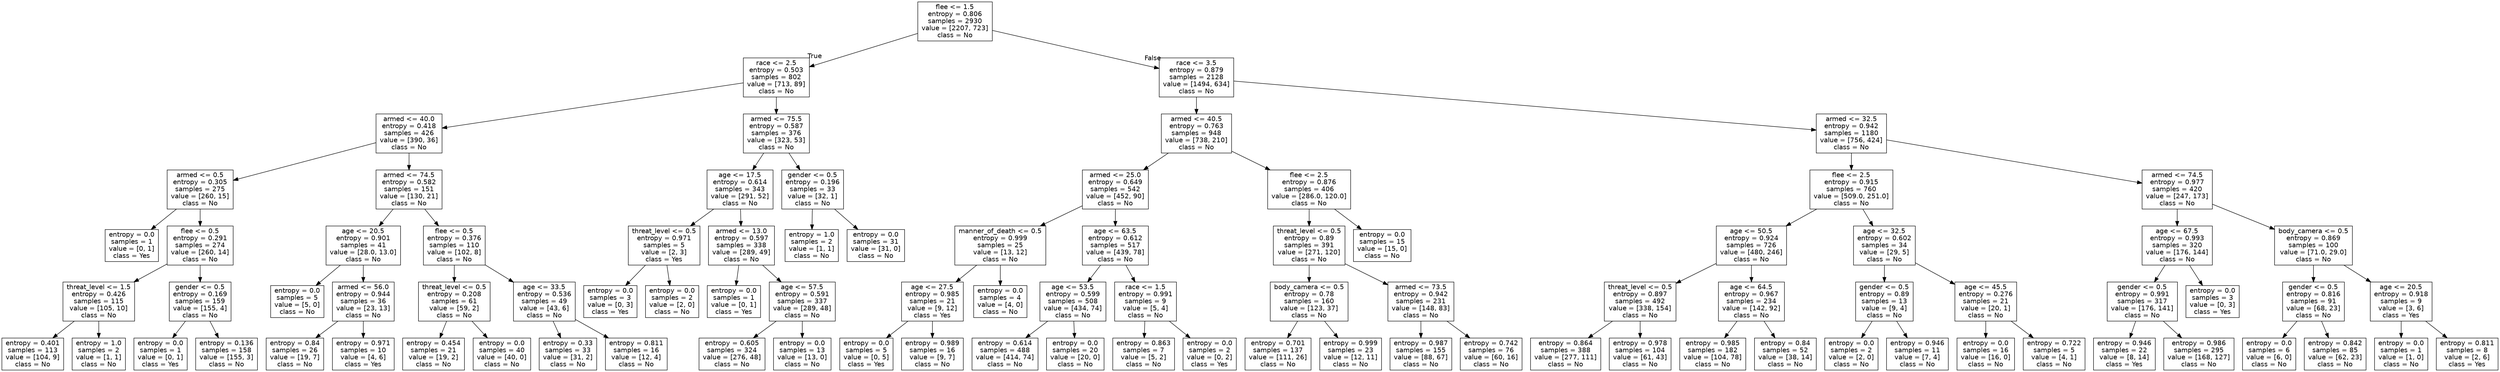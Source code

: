 digraph Tree {
node [shape=box, fontname="helvetica"] ;
edge [fontname="helvetica"] ;
0 [label="flee <= 1.5\nentropy = 0.806\nsamples = 2930\nvalue = [2207, 723]\nclass = No"] ;
1 [label="race <= 2.5\nentropy = 0.503\nsamples = 802\nvalue = [713, 89]\nclass = No"] ;
0 -> 1 [labeldistance=2.5, labelangle=45, headlabel="True"] ;
2 [label="armed <= 40.0\nentropy = 0.418\nsamples = 426\nvalue = [390, 36]\nclass = No"] ;
1 -> 2 ;
3 [label="armed <= 0.5\nentropy = 0.305\nsamples = 275\nvalue = [260, 15]\nclass = No"] ;
2 -> 3 ;
4 [label="entropy = 0.0\nsamples = 1\nvalue = [0, 1]\nclass = Yes"] ;
3 -> 4 ;
5 [label="flee <= 0.5\nentropy = 0.291\nsamples = 274\nvalue = [260, 14]\nclass = No"] ;
3 -> 5 ;
6 [label="threat_level <= 1.5\nentropy = 0.426\nsamples = 115\nvalue = [105, 10]\nclass = No"] ;
5 -> 6 ;
7 [label="entropy = 0.401\nsamples = 113\nvalue = [104, 9]\nclass = No"] ;
6 -> 7 ;
8 [label="entropy = 1.0\nsamples = 2\nvalue = [1, 1]\nclass = No"] ;
6 -> 8 ;
9 [label="gender <= 0.5\nentropy = 0.169\nsamples = 159\nvalue = [155, 4]\nclass = No"] ;
5 -> 9 ;
10 [label="entropy = 0.0\nsamples = 1\nvalue = [0, 1]\nclass = Yes"] ;
9 -> 10 ;
11 [label="entropy = 0.136\nsamples = 158\nvalue = [155, 3]\nclass = No"] ;
9 -> 11 ;
12 [label="armed <= 74.5\nentropy = 0.582\nsamples = 151\nvalue = [130, 21]\nclass = No"] ;
2 -> 12 ;
13 [label="age <= 20.5\nentropy = 0.901\nsamples = 41\nvalue = [28.0, 13.0]\nclass = No"] ;
12 -> 13 ;
14 [label="entropy = 0.0\nsamples = 5\nvalue = [5, 0]\nclass = No"] ;
13 -> 14 ;
15 [label="armed <= 56.0\nentropy = 0.944\nsamples = 36\nvalue = [23, 13]\nclass = No"] ;
13 -> 15 ;
16 [label="entropy = 0.84\nsamples = 26\nvalue = [19, 7]\nclass = No"] ;
15 -> 16 ;
17 [label="entropy = 0.971\nsamples = 10\nvalue = [4, 6]\nclass = Yes"] ;
15 -> 17 ;
18 [label="flee <= 0.5\nentropy = 0.376\nsamples = 110\nvalue = [102, 8]\nclass = No"] ;
12 -> 18 ;
19 [label="threat_level <= 0.5\nentropy = 0.208\nsamples = 61\nvalue = [59, 2]\nclass = No"] ;
18 -> 19 ;
20 [label="entropy = 0.454\nsamples = 21\nvalue = [19, 2]\nclass = No"] ;
19 -> 20 ;
21 [label="entropy = 0.0\nsamples = 40\nvalue = [40, 0]\nclass = No"] ;
19 -> 21 ;
22 [label="age <= 33.5\nentropy = 0.536\nsamples = 49\nvalue = [43, 6]\nclass = No"] ;
18 -> 22 ;
23 [label="entropy = 0.33\nsamples = 33\nvalue = [31, 2]\nclass = No"] ;
22 -> 23 ;
24 [label="entropy = 0.811\nsamples = 16\nvalue = [12, 4]\nclass = No"] ;
22 -> 24 ;
25 [label="armed <= 75.5\nentropy = 0.587\nsamples = 376\nvalue = [323, 53]\nclass = No"] ;
1 -> 25 ;
26 [label="age <= 17.5\nentropy = 0.614\nsamples = 343\nvalue = [291, 52]\nclass = No"] ;
25 -> 26 ;
27 [label="threat_level <= 0.5\nentropy = 0.971\nsamples = 5\nvalue = [2, 3]\nclass = Yes"] ;
26 -> 27 ;
28 [label="entropy = 0.0\nsamples = 3\nvalue = [0, 3]\nclass = Yes"] ;
27 -> 28 ;
29 [label="entropy = 0.0\nsamples = 2\nvalue = [2, 0]\nclass = No"] ;
27 -> 29 ;
30 [label="armed <= 13.0\nentropy = 0.597\nsamples = 338\nvalue = [289, 49]\nclass = No"] ;
26 -> 30 ;
31 [label="entropy = 0.0\nsamples = 1\nvalue = [0, 1]\nclass = Yes"] ;
30 -> 31 ;
32 [label="age <= 57.5\nentropy = 0.591\nsamples = 337\nvalue = [289, 48]\nclass = No"] ;
30 -> 32 ;
33 [label="entropy = 0.605\nsamples = 324\nvalue = [276, 48]\nclass = No"] ;
32 -> 33 ;
34 [label="entropy = 0.0\nsamples = 13\nvalue = [13, 0]\nclass = No"] ;
32 -> 34 ;
35 [label="gender <= 0.5\nentropy = 0.196\nsamples = 33\nvalue = [32, 1]\nclass = No"] ;
25 -> 35 ;
36 [label="entropy = 1.0\nsamples = 2\nvalue = [1, 1]\nclass = No"] ;
35 -> 36 ;
37 [label="entropy = 0.0\nsamples = 31\nvalue = [31, 0]\nclass = No"] ;
35 -> 37 ;
38 [label="race <= 3.5\nentropy = 0.879\nsamples = 2128\nvalue = [1494, 634]\nclass = No"] ;
0 -> 38 [labeldistance=2.5, labelangle=-45, headlabel="False"] ;
39 [label="armed <= 40.5\nentropy = 0.763\nsamples = 948\nvalue = [738, 210]\nclass = No"] ;
38 -> 39 ;
40 [label="armed <= 25.0\nentropy = 0.649\nsamples = 542\nvalue = [452, 90]\nclass = No"] ;
39 -> 40 ;
41 [label="manner_of_death <= 0.5\nentropy = 0.999\nsamples = 25\nvalue = [13, 12]\nclass = No"] ;
40 -> 41 ;
42 [label="age <= 27.5\nentropy = 0.985\nsamples = 21\nvalue = [9, 12]\nclass = Yes"] ;
41 -> 42 ;
43 [label="entropy = 0.0\nsamples = 5\nvalue = [0, 5]\nclass = Yes"] ;
42 -> 43 ;
44 [label="entropy = 0.989\nsamples = 16\nvalue = [9, 7]\nclass = No"] ;
42 -> 44 ;
45 [label="entropy = 0.0\nsamples = 4\nvalue = [4, 0]\nclass = No"] ;
41 -> 45 ;
46 [label="age <= 63.5\nentropy = 0.612\nsamples = 517\nvalue = [439, 78]\nclass = No"] ;
40 -> 46 ;
47 [label="age <= 53.5\nentropy = 0.599\nsamples = 508\nvalue = [434, 74]\nclass = No"] ;
46 -> 47 ;
48 [label="entropy = 0.614\nsamples = 488\nvalue = [414, 74]\nclass = No"] ;
47 -> 48 ;
49 [label="entropy = 0.0\nsamples = 20\nvalue = [20, 0]\nclass = No"] ;
47 -> 49 ;
50 [label="race <= 1.5\nentropy = 0.991\nsamples = 9\nvalue = [5, 4]\nclass = No"] ;
46 -> 50 ;
51 [label="entropy = 0.863\nsamples = 7\nvalue = [5, 2]\nclass = No"] ;
50 -> 51 ;
52 [label="entropy = 0.0\nsamples = 2\nvalue = [0, 2]\nclass = Yes"] ;
50 -> 52 ;
53 [label="flee <= 2.5\nentropy = 0.876\nsamples = 406\nvalue = [286.0, 120.0]\nclass = No"] ;
39 -> 53 ;
54 [label="threat_level <= 0.5\nentropy = 0.89\nsamples = 391\nvalue = [271, 120]\nclass = No"] ;
53 -> 54 ;
55 [label="body_camera <= 0.5\nentropy = 0.78\nsamples = 160\nvalue = [123, 37]\nclass = No"] ;
54 -> 55 ;
56 [label="entropy = 0.701\nsamples = 137\nvalue = [111, 26]\nclass = No"] ;
55 -> 56 ;
57 [label="entropy = 0.999\nsamples = 23\nvalue = [12, 11]\nclass = No"] ;
55 -> 57 ;
58 [label="armed <= 73.5\nentropy = 0.942\nsamples = 231\nvalue = [148, 83]\nclass = No"] ;
54 -> 58 ;
59 [label="entropy = 0.987\nsamples = 155\nvalue = [88, 67]\nclass = No"] ;
58 -> 59 ;
60 [label="entropy = 0.742\nsamples = 76\nvalue = [60, 16]\nclass = No"] ;
58 -> 60 ;
61 [label="entropy = 0.0\nsamples = 15\nvalue = [15, 0]\nclass = No"] ;
53 -> 61 ;
62 [label="armed <= 32.5\nentropy = 0.942\nsamples = 1180\nvalue = [756, 424]\nclass = No"] ;
38 -> 62 ;
63 [label="flee <= 2.5\nentropy = 0.915\nsamples = 760\nvalue = [509.0, 251.0]\nclass = No"] ;
62 -> 63 ;
64 [label="age <= 50.5\nentropy = 0.924\nsamples = 726\nvalue = [480, 246]\nclass = No"] ;
63 -> 64 ;
65 [label="threat_level <= 0.5\nentropy = 0.897\nsamples = 492\nvalue = [338, 154]\nclass = No"] ;
64 -> 65 ;
66 [label="entropy = 0.864\nsamples = 388\nvalue = [277, 111]\nclass = No"] ;
65 -> 66 ;
67 [label="entropy = 0.978\nsamples = 104\nvalue = [61, 43]\nclass = No"] ;
65 -> 67 ;
68 [label="age <= 64.5\nentropy = 0.967\nsamples = 234\nvalue = [142, 92]\nclass = No"] ;
64 -> 68 ;
69 [label="entropy = 0.985\nsamples = 182\nvalue = [104, 78]\nclass = No"] ;
68 -> 69 ;
70 [label="entropy = 0.84\nsamples = 52\nvalue = [38, 14]\nclass = No"] ;
68 -> 70 ;
71 [label="age <= 32.5\nentropy = 0.602\nsamples = 34\nvalue = [29, 5]\nclass = No"] ;
63 -> 71 ;
72 [label="gender <= 0.5\nentropy = 0.89\nsamples = 13\nvalue = [9, 4]\nclass = No"] ;
71 -> 72 ;
73 [label="entropy = 0.0\nsamples = 2\nvalue = [2, 0]\nclass = No"] ;
72 -> 73 ;
74 [label="entropy = 0.946\nsamples = 11\nvalue = [7, 4]\nclass = No"] ;
72 -> 74 ;
75 [label="age <= 45.5\nentropy = 0.276\nsamples = 21\nvalue = [20, 1]\nclass = No"] ;
71 -> 75 ;
76 [label="entropy = 0.0\nsamples = 16\nvalue = [16, 0]\nclass = No"] ;
75 -> 76 ;
77 [label="entropy = 0.722\nsamples = 5\nvalue = [4, 1]\nclass = No"] ;
75 -> 77 ;
78 [label="armed <= 74.5\nentropy = 0.977\nsamples = 420\nvalue = [247, 173]\nclass = No"] ;
62 -> 78 ;
79 [label="age <= 67.5\nentropy = 0.993\nsamples = 320\nvalue = [176, 144]\nclass = No"] ;
78 -> 79 ;
80 [label="gender <= 0.5\nentropy = 0.991\nsamples = 317\nvalue = [176, 141]\nclass = No"] ;
79 -> 80 ;
81 [label="entropy = 0.946\nsamples = 22\nvalue = [8, 14]\nclass = Yes"] ;
80 -> 81 ;
82 [label="entropy = 0.986\nsamples = 295\nvalue = [168, 127]\nclass = No"] ;
80 -> 82 ;
83 [label="entropy = 0.0\nsamples = 3\nvalue = [0, 3]\nclass = Yes"] ;
79 -> 83 ;
84 [label="body_camera <= 0.5\nentropy = 0.869\nsamples = 100\nvalue = [71.0, 29.0]\nclass = No"] ;
78 -> 84 ;
85 [label="gender <= 0.5\nentropy = 0.816\nsamples = 91\nvalue = [68, 23]\nclass = No"] ;
84 -> 85 ;
86 [label="entropy = 0.0\nsamples = 6\nvalue = [6, 0]\nclass = No"] ;
85 -> 86 ;
87 [label="entropy = 0.842\nsamples = 85\nvalue = [62, 23]\nclass = No"] ;
85 -> 87 ;
88 [label="age <= 20.5\nentropy = 0.918\nsamples = 9\nvalue = [3, 6]\nclass = Yes"] ;
84 -> 88 ;
89 [label="entropy = 0.0\nsamples = 1\nvalue = [1, 0]\nclass = No"] ;
88 -> 89 ;
90 [label="entropy = 0.811\nsamples = 8\nvalue = [2, 6]\nclass = Yes"] ;
88 -> 90 ;
}